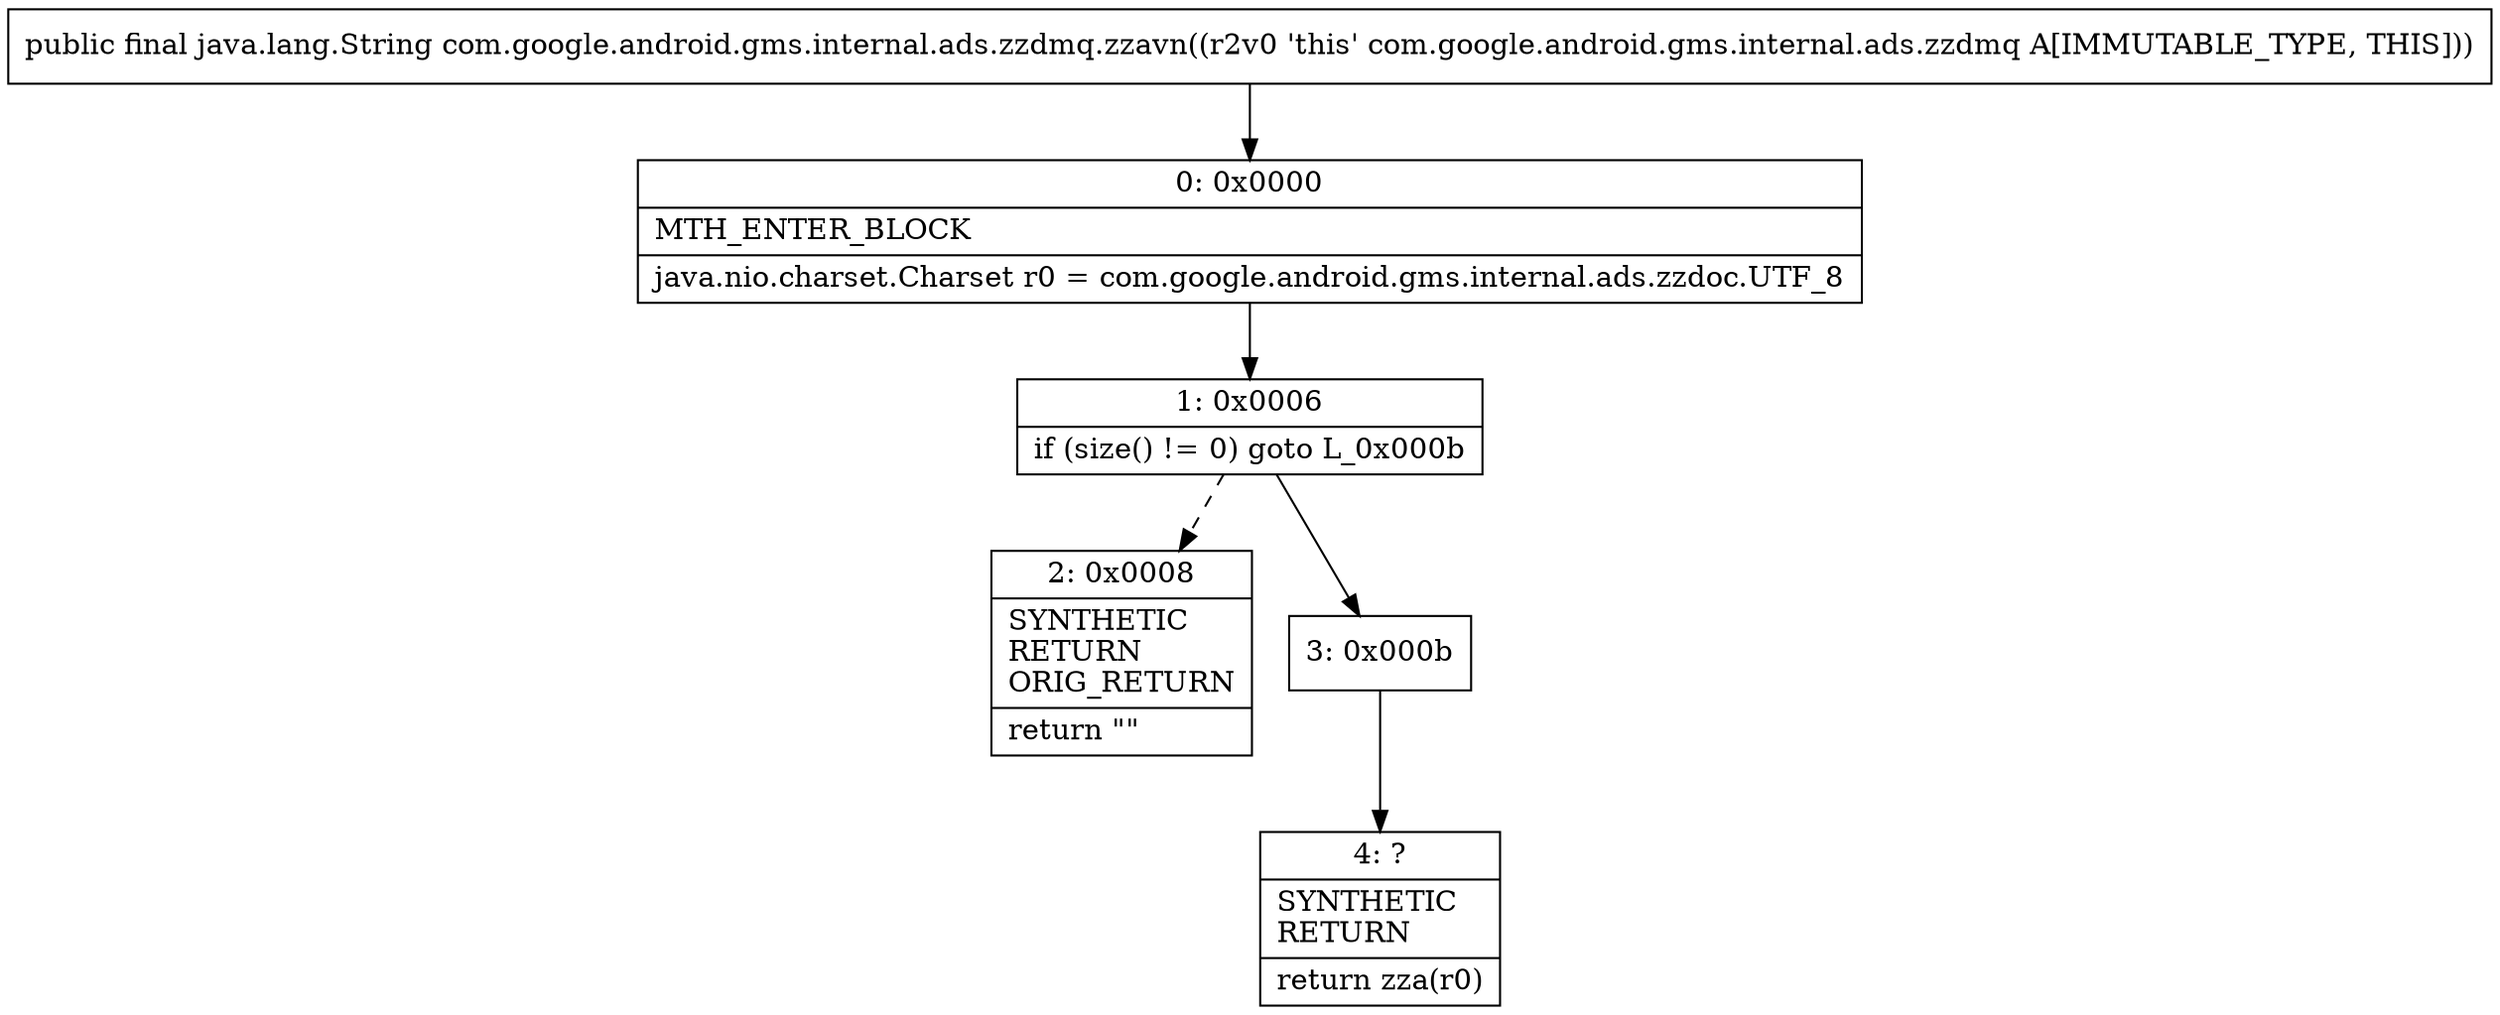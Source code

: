 digraph "CFG forcom.google.android.gms.internal.ads.zzdmq.zzavn()Ljava\/lang\/String;" {
Node_0 [shape=record,label="{0\:\ 0x0000|MTH_ENTER_BLOCK\l|java.nio.charset.Charset r0 = com.google.android.gms.internal.ads.zzdoc.UTF_8\l}"];
Node_1 [shape=record,label="{1\:\ 0x0006|if (size() != 0) goto L_0x000b\l}"];
Node_2 [shape=record,label="{2\:\ 0x0008|SYNTHETIC\lRETURN\lORIG_RETURN\l|return \"\"\l}"];
Node_3 [shape=record,label="{3\:\ 0x000b}"];
Node_4 [shape=record,label="{4\:\ ?|SYNTHETIC\lRETURN\l|return zza(r0)\l}"];
MethodNode[shape=record,label="{public final java.lang.String com.google.android.gms.internal.ads.zzdmq.zzavn((r2v0 'this' com.google.android.gms.internal.ads.zzdmq A[IMMUTABLE_TYPE, THIS])) }"];
MethodNode -> Node_0;
Node_0 -> Node_1;
Node_1 -> Node_2[style=dashed];
Node_1 -> Node_3;
Node_3 -> Node_4;
}

